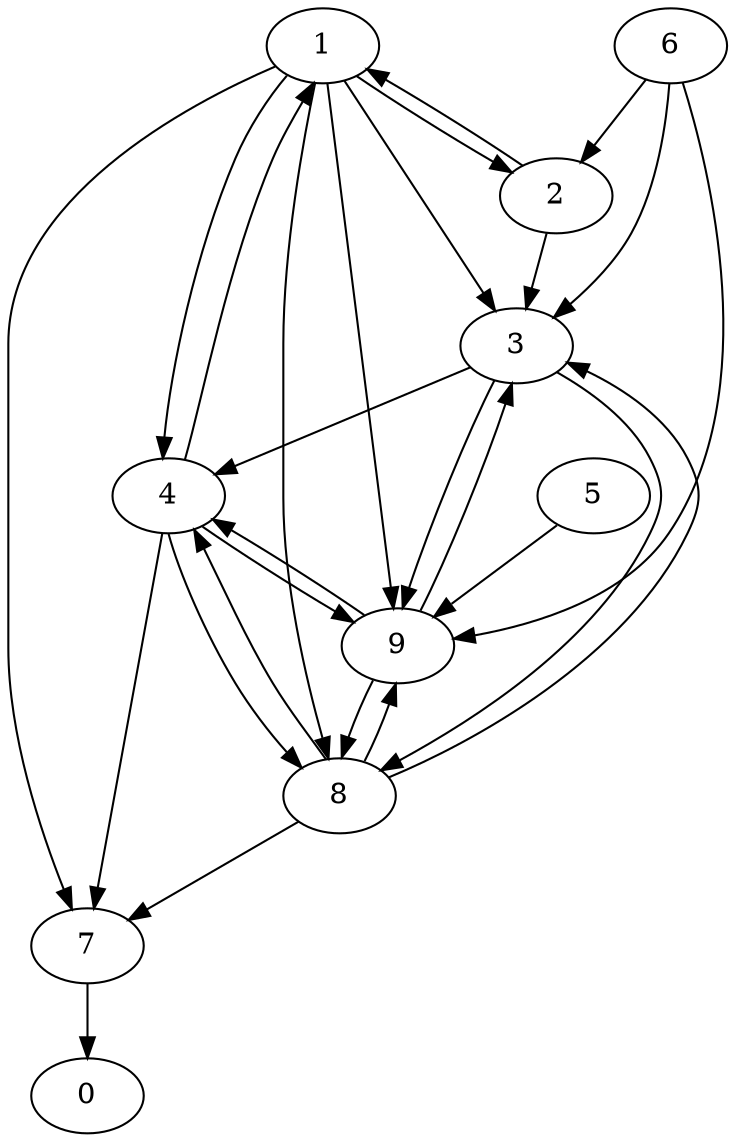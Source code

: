 digraph Ex2 {
1 -> 2 ;
1 -> 3 ;
1 -> 4 ;
1 -> 7 ;
1 -> 8 ;
1 -> 9 ;
2 -> 1 ;
2 -> 3 ;
3 -> 4 ;
3 -> 8 ;
3 -> 9 ;
4 -> 1 ;
4 -> 7 ;
4 -> 8 ;
4 -> 9 ;
5 -> 9 ;
6 -> 2 ;
6 -> 3 ;
6 -> 9 ;
7 -> 0 ;
8 -> 3 ;
8 -> 4 ;
8 -> 7 ;
8 -> 9 ;
9 -> 3 ;
9 -> 4 ;
9 -> 8 ;
}
